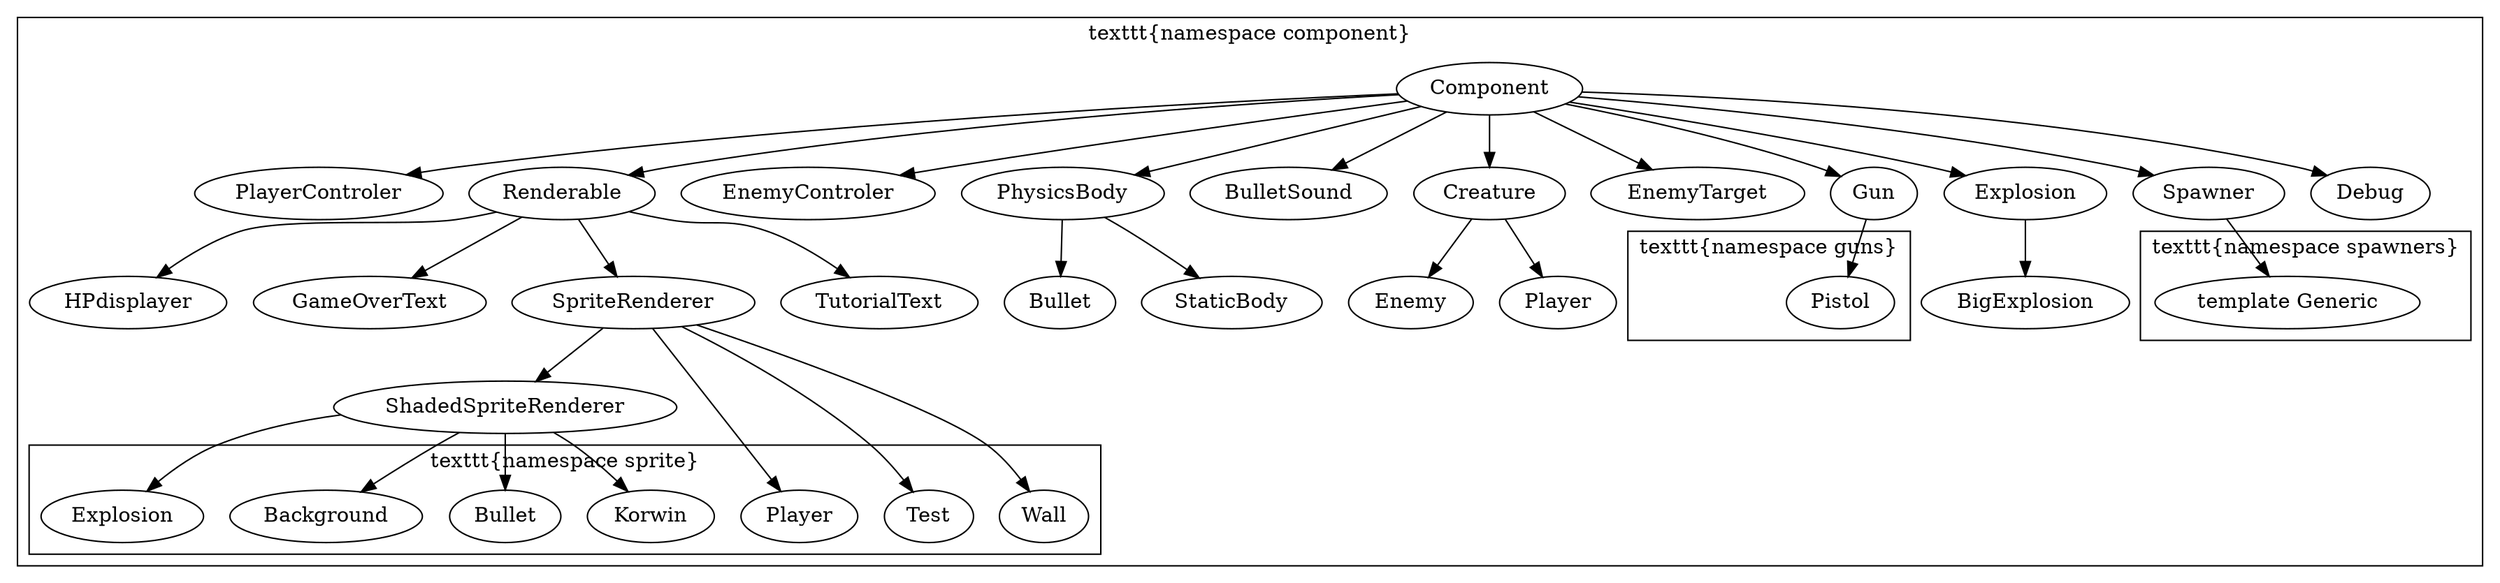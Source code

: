 digraph G {
	subgraph cluster_Component {
		Component;
		PlayerControler;
			Component -> PlayerControler;
		Renderable;
			Component -> Renderable;
		HPdisplayer;
			Renderable -> HPdisplayer;
		GameOverText;
			Renderable -> GameOverText;
		SpriteRenderer;
			Renderable -> SpriteRenderer;
		TutorialText;
			Renderable -> TutorialText;
		ShadedSpriteRenderer;
			SpriteRenderer -> ShadedSpriteRenderer;
		EnemyControler;
			Component -> EnemyControler;
		PhysicsBody;
			Component -> PhysicsBody;
		Bullet;
			PhysicsBody -> Bullet;
		BulletSound;
			Component -> BulletSound;
		Creature;
			Component -> Creature;
		Enemy;
			Creature -> Enemy;
		Player;
			Creature -> Player;
		EnemyTarget;
			Component -> EnemyTarget;
		Gun;
			Component -> Gun;
		Explosion;
			Component -> Explosion;
		BigExplosion;
			Explosion -> BigExplosion;
		Spawner;
			Component -> Spawner;
		StaticBody;
			PhysicsBody -> StaticBody;
		label="\texttt{namespace component}";

		subgraph cluster_Sprites {
			PlayerSprite [label=Player];
			BulletSprite [label=Bullet];
			Background;
			ExplosionSprite [label=Explosion];
			Test;
			Wall;
			Korwin;
			label="\texttt{namespace sprite}";
		}
		Debug;
			Component -> Debug;
		SpriteRenderer -> Wall;
		SpriteRenderer -> PlayerSprite;
		SpriteRenderer -> Test;

		ShadedSpriteRenderer -> BulletSprite;
		ShadedSpriteRenderer -> Background;
		ShadedSpriteRenderer -> ExplosionSprite;
		ShadedSpriteRenderer -> Korwin;

		subgraph cluster_Guns {
			Pistol;
			label="\texttt{namespace guns}"
		}
		Gun -> Pistol;

		subgraph cluster_Spawners {
			Generic [label="template Generic"];
			label="\texttt{namespace spawners}"
		}
		Spawner -> Generic;

	}

}
